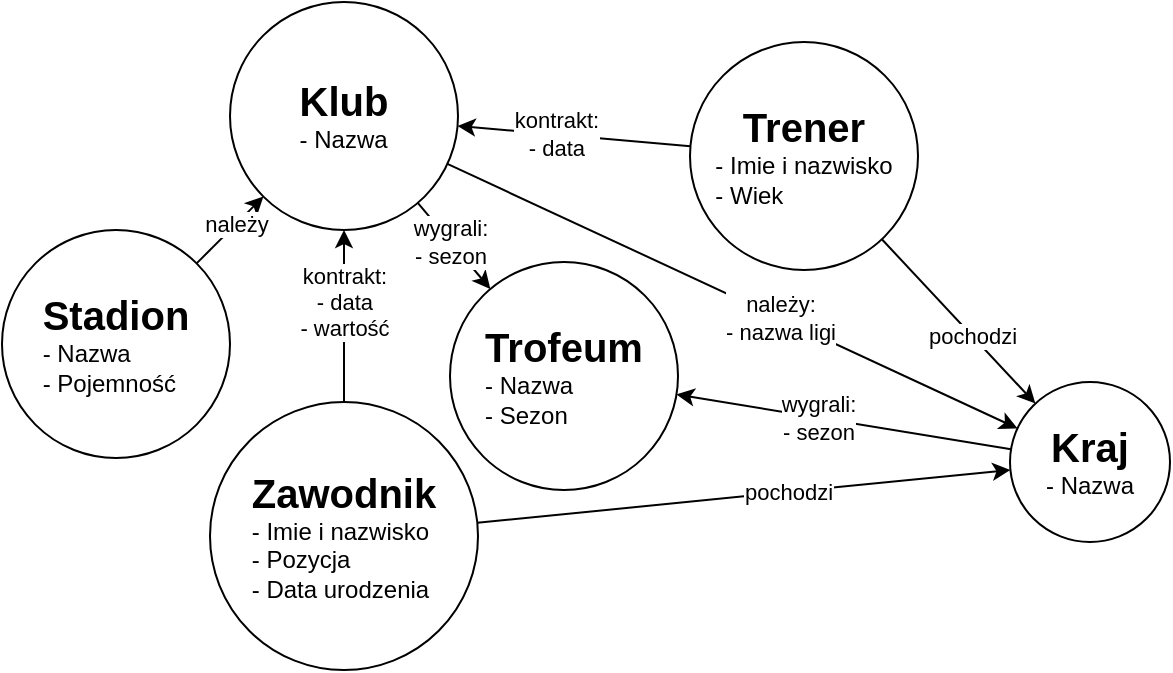 <mxfile version="21.5.1" type="device">
  <diagram name="Strona-1" id="uyKGH_IePtkEnGAkP2wR">
    <mxGraphModel dx="1816" dy="582" grid="1" gridSize="10" guides="1" tooltips="1" connect="1" arrows="1" fold="1" page="1" pageScale="1" pageWidth="827" pageHeight="1169" math="0" shadow="0">
      <root>
        <mxCell id="0" />
        <mxCell id="1" parent="0" />
        <mxCell id="6AdEzSm5FdYwFmk16yyQ-2" value="&lt;b&gt;&lt;font style=&quot;font-size: 20px;&quot;&gt;Zawodnik&lt;/font&gt;&lt;/b&gt;&lt;br&gt;&lt;div style=&quot;text-align: left;&quot;&gt;&lt;span style=&quot;background-color: initial;&quot;&gt;- Imie i nazwisko&lt;/span&gt;&lt;/div&gt;&lt;div style=&quot;text-align: left;&quot;&gt;&lt;span style=&quot;background-color: initial;&quot;&gt;- Pozycja&lt;/span&gt;&lt;/div&gt;&lt;div style=&quot;text-align: left;&quot;&gt;&lt;span style=&quot;background-color: initial;&quot;&gt;- Data urodzenia&lt;/span&gt;&lt;/div&gt;" style="ellipse;whiteSpace=wrap;html=1;aspect=fixed;align=center;" parent="1" vertex="1">
          <mxGeometry x="80" y="200" width="134" height="134" as="geometry" />
        </mxCell>
        <mxCell id="6AdEzSm5FdYwFmk16yyQ-3" value="&lt;b&gt;&lt;font style=&quot;font-size: 20px;&quot;&gt;Stadion&lt;/font&gt;&lt;/b&gt;&lt;br&gt;&lt;div style=&quot;text-align: left;&quot;&gt;&lt;span style=&quot;background-color: initial;&quot;&gt;- Nazwa&lt;/span&gt;&lt;/div&gt;&lt;div style=&quot;text-align: left;&quot;&gt;&lt;span style=&quot;background-color: initial;&quot;&gt;- Pojemność&lt;/span&gt;&lt;/div&gt;" style="ellipse;whiteSpace=wrap;html=1;aspect=fixed;align=center;" parent="1" vertex="1">
          <mxGeometry x="-24" y="114" width="114" height="114" as="geometry" />
        </mxCell>
        <mxCell id="6AdEzSm5FdYwFmk16yyQ-4" value="&lt;font style=&quot;&quot;&gt;&lt;span style=&quot;font-size: 20px;&quot;&gt;&lt;b&gt;Trofeum&lt;/b&gt;&lt;/span&gt;&lt;/font&gt;&lt;br&gt;&lt;div style=&quot;text-align: left;&quot;&gt;&lt;span style=&quot;background-color: initial;&quot;&gt;- Nazwa&lt;/span&gt;&lt;/div&gt;&lt;div style=&quot;text-align: left;&quot;&gt;&lt;span style=&quot;background-color: initial;&quot;&gt;- Sezon&lt;/span&gt;&lt;/div&gt;" style="ellipse;whiteSpace=wrap;html=1;aspect=fixed;align=center;" parent="1" vertex="1">
          <mxGeometry x="200" y="130" width="114" height="114" as="geometry" />
        </mxCell>
        <mxCell id="6AdEzSm5FdYwFmk16yyQ-5" value="&lt;span style=&quot;font-size: 20px;&quot;&gt;&lt;b&gt;Kraj&lt;/b&gt;&lt;/span&gt;&lt;br&gt;&lt;div style=&quot;text-align: left;&quot;&gt;&lt;span style=&quot;background-color: initial;&quot;&gt;- Nazwa&lt;/span&gt;&lt;/div&gt;" style="ellipse;whiteSpace=wrap;html=1;aspect=fixed;align=center;" parent="1" vertex="1">
          <mxGeometry x="480" y="190" width="80" height="80" as="geometry" />
        </mxCell>
        <mxCell id="6AdEzSm5FdYwFmk16yyQ-6" value="&lt;span style=&quot;font-size: 20px;&quot;&gt;&lt;b&gt;Trener&lt;/b&gt;&lt;/span&gt;&lt;br&gt;&lt;div style=&quot;text-align: left;&quot;&gt;&lt;span style=&quot;background-color: initial;&quot;&gt;- Imie i nazwisko&lt;/span&gt;&lt;/div&gt;&lt;div style=&quot;text-align: left;&quot;&gt;&lt;span style=&quot;background-color: initial;&quot;&gt;- Wiek&lt;/span&gt;&lt;/div&gt;" style="ellipse;whiteSpace=wrap;html=1;aspect=fixed;align=center;" parent="1" vertex="1">
          <mxGeometry x="320" y="20" width="114" height="114" as="geometry" />
        </mxCell>
        <mxCell id="6AdEzSm5FdYwFmk16yyQ-7" value="&lt;b&gt;&lt;font style=&quot;font-size: 20px;&quot;&gt;Klub&lt;/font&gt;&lt;/b&gt;&lt;br&gt;&lt;div style=&quot;text-align: left;&quot;&gt;&lt;span style=&quot;background-color: initial;&quot;&gt;- Nazwa&lt;/span&gt;&lt;/div&gt;" style="ellipse;whiteSpace=wrap;html=1;aspect=fixed;align=center;" parent="1" vertex="1">
          <mxGeometry x="90" width="114" height="114" as="geometry" />
        </mxCell>
        <mxCell id="aqH-RVZ6Bm7Ls6vqyufo-2" value="" style="endArrow=classic;html=1;rounded=0;" edge="1" parent="1" source="6AdEzSm5FdYwFmk16yyQ-5" target="6AdEzSm5FdYwFmk16yyQ-4">
          <mxGeometry width="50" height="50" relative="1" as="geometry">
            <mxPoint x="560" y="60" as="sourcePoint" />
            <mxPoint x="320" y="210" as="targetPoint" />
          </mxGeometry>
        </mxCell>
        <mxCell id="aqH-RVZ6Bm7Ls6vqyufo-4" value="wygrali:&lt;br style=&quot;border-color: var(--border-color);&quot;&gt;- sezon" style="edgeLabel;html=1;align=center;verticalAlign=middle;resizable=0;points=[];" vertex="1" connectable="0" parent="aqH-RVZ6Bm7Ls6vqyufo-2">
          <mxGeometry x="0.164" relative="1" as="geometry">
            <mxPoint as="offset" />
          </mxGeometry>
        </mxCell>
        <mxCell id="aqH-RVZ6Bm7Ls6vqyufo-5" value="" style="endArrow=classic;html=1;rounded=0;" edge="1" parent="1" source="6AdEzSm5FdYwFmk16yyQ-7" target="6AdEzSm5FdYwFmk16yyQ-5">
          <mxGeometry width="50" height="50" relative="1" as="geometry">
            <mxPoint x="694" y="64" as="sourcePoint" />
            <mxPoint x="390" y="190" as="targetPoint" />
          </mxGeometry>
        </mxCell>
        <mxCell id="aqH-RVZ6Bm7Ls6vqyufo-6" value="należy:&lt;br style=&quot;border-color: var(--border-color);&quot;&gt;- nazwa ligi" style="edgeLabel;html=1;align=center;verticalAlign=middle;resizable=0;points=[];" vertex="1" connectable="0" parent="aqH-RVZ6Bm7Ls6vqyufo-5">
          <mxGeometry x="0.164" relative="1" as="geometry">
            <mxPoint as="offset" />
          </mxGeometry>
        </mxCell>
        <mxCell id="aqH-RVZ6Bm7Ls6vqyufo-7" value="" style="endArrow=classic;html=1;rounded=0;" edge="1" parent="1" source="6AdEzSm5FdYwFmk16yyQ-3" target="6AdEzSm5FdYwFmk16yyQ-7">
          <mxGeometry width="50" height="50" relative="1" as="geometry">
            <mxPoint x="60" y="90" as="sourcePoint" />
            <mxPoint x="-109.5" y="40" as="targetPoint" />
          </mxGeometry>
        </mxCell>
        <mxCell id="aqH-RVZ6Bm7Ls6vqyufo-8" value="należy" style="edgeLabel;html=1;align=center;verticalAlign=middle;resizable=0;points=[];" vertex="1" connectable="0" parent="aqH-RVZ6Bm7Ls6vqyufo-7">
          <mxGeometry x="0.164" relative="1" as="geometry">
            <mxPoint as="offset" />
          </mxGeometry>
        </mxCell>
        <mxCell id="aqH-RVZ6Bm7Ls6vqyufo-9" value="" style="endArrow=classic;html=1;rounded=0;" edge="1" parent="1" source="6AdEzSm5FdYwFmk16yyQ-2" target="6AdEzSm5FdYwFmk16yyQ-7">
          <mxGeometry width="50" height="50" relative="1" as="geometry">
            <mxPoint x="650" y="-40" as="sourcePoint" />
            <mxPoint x="490" y="63" as="targetPoint" />
          </mxGeometry>
        </mxCell>
        <mxCell id="aqH-RVZ6Bm7Ls6vqyufo-10" value="kontrakt:&lt;br style=&quot;border-color: var(--border-color);&quot;&gt;- data&lt;br style=&quot;border-color: var(--border-color);&quot;&gt;- wartość" style="edgeLabel;html=1;align=center;verticalAlign=middle;resizable=0;points=[];" vertex="1" connectable="0" parent="aqH-RVZ6Bm7Ls6vqyufo-9">
          <mxGeometry x="0.164" relative="1" as="geometry">
            <mxPoint as="offset" />
          </mxGeometry>
        </mxCell>
        <mxCell id="aqH-RVZ6Bm7Ls6vqyufo-11" value="" style="endArrow=classic;html=1;rounded=0;" edge="1" parent="1" source="6AdEzSm5FdYwFmk16yyQ-6" target="6AdEzSm5FdYwFmk16yyQ-5">
          <mxGeometry width="50" height="50" relative="1" as="geometry">
            <mxPoint x="480" y="100" as="sourcePoint" />
            <mxPoint x="460" y="130" as="targetPoint" />
          </mxGeometry>
        </mxCell>
        <mxCell id="aqH-RVZ6Bm7Ls6vqyufo-12" value="pochodzi" style="edgeLabel;html=1;align=center;verticalAlign=middle;resizable=0;points=[];" vertex="1" connectable="0" parent="aqH-RVZ6Bm7Ls6vqyufo-11">
          <mxGeometry x="0.164" relative="1" as="geometry">
            <mxPoint as="offset" />
          </mxGeometry>
        </mxCell>
        <mxCell id="aqH-RVZ6Bm7Ls6vqyufo-13" value="" style="endArrow=classic;html=1;rounded=0;" edge="1" parent="1" source="6AdEzSm5FdYwFmk16yyQ-6" target="6AdEzSm5FdYwFmk16yyQ-7">
          <mxGeometry width="50" height="50" relative="1" as="geometry">
            <mxPoint x="660" y="-30" as="sourcePoint" />
            <mxPoint x="193" y="19" as="targetPoint" />
          </mxGeometry>
        </mxCell>
        <mxCell id="aqH-RVZ6Bm7Ls6vqyufo-14" value="kontrakt:&lt;br style=&quot;border-color: var(--border-color);&quot;&gt;- data" style="edgeLabel;html=1;align=center;verticalAlign=middle;resizable=0;points=[];" vertex="1" connectable="0" parent="aqH-RVZ6Bm7Ls6vqyufo-13">
          <mxGeometry x="0.164" relative="1" as="geometry">
            <mxPoint as="offset" />
          </mxGeometry>
        </mxCell>
        <mxCell id="aqH-RVZ6Bm7Ls6vqyufo-15" value="" style="endArrow=classic;html=1;rounded=0;" edge="1" parent="1" source="6AdEzSm5FdYwFmk16yyQ-2" target="6AdEzSm5FdYwFmk16yyQ-5">
          <mxGeometry width="50" height="50" relative="1" as="geometry">
            <mxPoint x="426" y="129" as="sourcePoint" />
            <mxPoint x="503" y="211" as="targetPoint" />
          </mxGeometry>
        </mxCell>
        <mxCell id="aqH-RVZ6Bm7Ls6vqyufo-16" value="pochodzi" style="edgeLabel;html=1;align=center;verticalAlign=middle;resizable=0;points=[];" vertex="1" connectable="0" parent="aqH-RVZ6Bm7Ls6vqyufo-15">
          <mxGeometry x="0.164" relative="1" as="geometry">
            <mxPoint as="offset" />
          </mxGeometry>
        </mxCell>
        <mxCell id="aqH-RVZ6Bm7Ls6vqyufo-17" value="" style="endArrow=classic;html=1;rounded=0;" edge="1" parent="1" source="6AdEzSm5FdYwFmk16yyQ-7" target="6AdEzSm5FdYwFmk16yyQ-4">
          <mxGeometry width="50" height="50" relative="1" as="geometry">
            <mxPoint x="430" y="350" as="sourcePoint" />
            <mxPoint x="314" y="340" as="targetPoint" />
          </mxGeometry>
        </mxCell>
        <mxCell id="aqH-RVZ6Bm7Ls6vqyufo-18" value="wygrali:&lt;br style=&quot;border-color: var(--border-color);&quot;&gt;- sezon" style="edgeLabel;html=1;align=center;verticalAlign=middle;resizable=0;points=[];" vertex="1" connectable="0" parent="aqH-RVZ6Bm7Ls6vqyufo-17">
          <mxGeometry x="0.164" relative="1" as="geometry">
            <mxPoint x="-5" y="-6" as="offset" />
          </mxGeometry>
        </mxCell>
      </root>
    </mxGraphModel>
  </diagram>
</mxfile>
